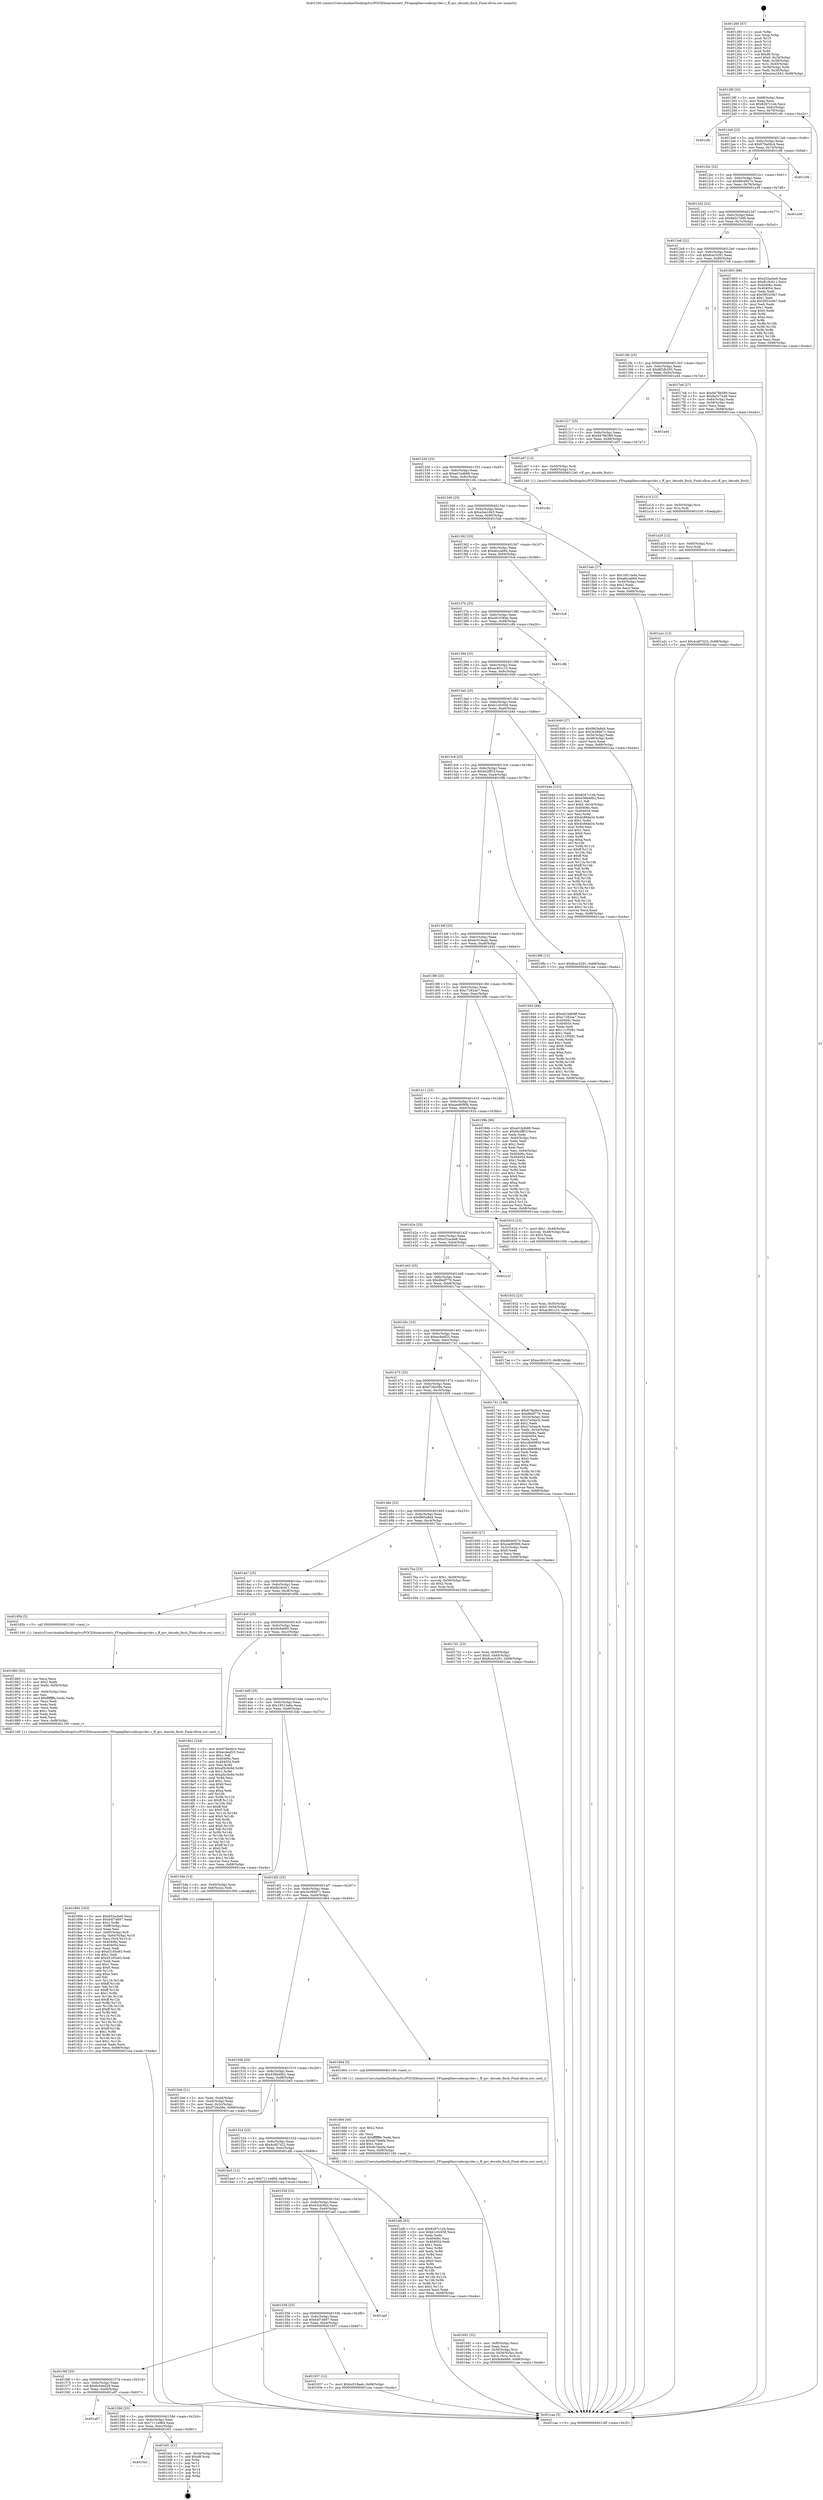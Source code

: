 digraph "0x401260" {
  label = "0x401260 (/mnt/c/Users/mathe/Desktop/tcc/POCII/binaries/extr_FFmpeglibavcodecqsvdec.c_ff_qsv_decode_flush_Final-ollvm.out::main(0))"
  labelloc = "t"
  node[shape=record]

  Entry [label="",width=0.3,height=0.3,shape=circle,fillcolor=black,style=filled]
  "0x40128f" [label="{
     0x40128f [23]\l
     | [instrs]\l
     &nbsp;&nbsp;0x40128f \<+3\>: mov -0x68(%rbp),%eax\l
     &nbsp;&nbsp;0x401292 \<+2\>: mov %eax,%ecx\l
     &nbsp;&nbsp;0x401294 \<+6\>: sub $0x8287c1d4,%ecx\l
     &nbsp;&nbsp;0x40129a \<+3\>: mov %eax,-0x6c(%rbp)\l
     &nbsp;&nbsp;0x40129d \<+3\>: mov %ecx,-0x70(%rbp)\l
     &nbsp;&nbsp;0x4012a0 \<+6\>: je 0000000000401c9c \<main+0xa3c\>\l
  }"]
  "0x401c9c" [label="{
     0x401c9c\l
  }", style=dashed]
  "0x4012a6" [label="{
     0x4012a6 [22]\l
     | [instrs]\l
     &nbsp;&nbsp;0x4012a6 \<+5\>: jmp 00000000004012ab \<main+0x4b\>\l
     &nbsp;&nbsp;0x4012ab \<+3\>: mov -0x6c(%rbp),%eax\l
     &nbsp;&nbsp;0x4012ae \<+5\>: sub $0x878a06c4,%eax\l
     &nbsp;&nbsp;0x4012b3 \<+3\>: mov %eax,-0x74(%rbp)\l
     &nbsp;&nbsp;0x4012b6 \<+6\>: je 0000000000401c06 \<main+0x9a6\>\l
  }"]
  Exit [label="",width=0.3,height=0.3,shape=circle,fillcolor=black,style=filled,peripheries=2]
  "0x401c06" [label="{
     0x401c06\l
  }", style=dashed]
  "0x4012bc" [label="{
     0x4012bc [22]\l
     | [instrs]\l
     &nbsp;&nbsp;0x4012bc \<+5\>: jmp 00000000004012c1 \<main+0x61\>\l
     &nbsp;&nbsp;0x4012c1 \<+3\>: mov -0x6c(%rbp),%eax\l
     &nbsp;&nbsp;0x4012c4 \<+5\>: sub $0x89cb927e,%eax\l
     &nbsp;&nbsp;0x4012c9 \<+3\>: mov %eax,-0x78(%rbp)\l
     &nbsp;&nbsp;0x4012cc \<+6\>: je 0000000000401a38 \<main+0x7d8\>\l
  }"]
  "0x4015a1" [label="{
     0x4015a1\l
  }", style=dashed]
  "0x401a38" [label="{
     0x401a38\l
  }", style=dashed]
  "0x4012d2" [label="{
     0x4012d2 [22]\l
     | [instrs]\l
     &nbsp;&nbsp;0x4012d2 \<+5\>: jmp 00000000004012d7 \<main+0x77\>\l
     &nbsp;&nbsp;0x4012d7 \<+3\>: mov -0x6c(%rbp),%eax\l
     &nbsp;&nbsp;0x4012da \<+5\>: sub $0x8a527449,%eax\l
     &nbsp;&nbsp;0x4012df \<+3\>: mov %eax,-0x7c(%rbp)\l
     &nbsp;&nbsp;0x4012e2 \<+6\>: je 0000000000401803 \<main+0x5a3\>\l
  }"]
  "0x401bf1" [label="{
     0x401bf1 [21]\l
     | [instrs]\l
     &nbsp;&nbsp;0x401bf1 \<+3\>: mov -0x34(%rbp),%eax\l
     &nbsp;&nbsp;0x401bf4 \<+7\>: add $0xd8,%rsp\l
     &nbsp;&nbsp;0x401bfb \<+1\>: pop %rbx\l
     &nbsp;&nbsp;0x401bfc \<+2\>: pop %r12\l
     &nbsp;&nbsp;0x401bfe \<+2\>: pop %r13\l
     &nbsp;&nbsp;0x401c00 \<+2\>: pop %r14\l
     &nbsp;&nbsp;0x401c02 \<+2\>: pop %r15\l
     &nbsp;&nbsp;0x401c04 \<+1\>: pop %rbp\l
     &nbsp;&nbsp;0x401c05 \<+1\>: ret\l
  }"]
  "0x401803" [label="{
     0x401803 [88]\l
     | [instrs]\l
     &nbsp;&nbsp;0x401803 \<+5\>: mov $0xd32acbe6,%eax\l
     &nbsp;&nbsp;0x401808 \<+5\>: mov $0xfb18c611,%ecx\l
     &nbsp;&nbsp;0x40180d \<+7\>: mov 0x40406c,%edx\l
     &nbsp;&nbsp;0x401814 \<+7\>: mov 0x404054,%esi\l
     &nbsp;&nbsp;0x40181b \<+2\>: mov %edx,%edi\l
     &nbsp;&nbsp;0x40181d \<+6\>: sub $0x5853c0b7,%edi\l
     &nbsp;&nbsp;0x401823 \<+3\>: sub $0x1,%edi\l
     &nbsp;&nbsp;0x401826 \<+6\>: add $0x5853c0b7,%edi\l
     &nbsp;&nbsp;0x40182c \<+3\>: imul %edi,%edx\l
     &nbsp;&nbsp;0x40182f \<+3\>: and $0x1,%edx\l
     &nbsp;&nbsp;0x401832 \<+3\>: cmp $0x0,%edx\l
     &nbsp;&nbsp;0x401835 \<+4\>: sete %r8b\l
     &nbsp;&nbsp;0x401839 \<+3\>: cmp $0xa,%esi\l
     &nbsp;&nbsp;0x40183c \<+4\>: setl %r9b\l
     &nbsp;&nbsp;0x401840 \<+3\>: mov %r8b,%r10b\l
     &nbsp;&nbsp;0x401843 \<+3\>: and %r9b,%r10b\l
     &nbsp;&nbsp;0x401846 \<+3\>: xor %r9b,%r8b\l
     &nbsp;&nbsp;0x401849 \<+3\>: or %r8b,%r10b\l
     &nbsp;&nbsp;0x40184c \<+4\>: test $0x1,%r10b\l
     &nbsp;&nbsp;0x401850 \<+3\>: cmovne %ecx,%eax\l
     &nbsp;&nbsp;0x401853 \<+3\>: mov %eax,-0x68(%rbp)\l
     &nbsp;&nbsp;0x401856 \<+5\>: jmp 0000000000401caa \<main+0xa4a\>\l
  }"]
  "0x4012e8" [label="{
     0x4012e8 [22]\l
     | [instrs]\l
     &nbsp;&nbsp;0x4012e8 \<+5\>: jmp 00000000004012ed \<main+0x8d\>\l
     &nbsp;&nbsp;0x4012ed \<+3\>: mov -0x6c(%rbp),%eax\l
     &nbsp;&nbsp;0x4012f0 \<+5\>: sub $0x8cec5291,%eax\l
     &nbsp;&nbsp;0x4012f5 \<+3\>: mov %eax,-0x80(%rbp)\l
     &nbsp;&nbsp;0x4012f8 \<+6\>: je 00000000004017e8 \<main+0x588\>\l
  }"]
  "0x401588" [label="{
     0x401588 [25]\l
     | [instrs]\l
     &nbsp;&nbsp;0x401588 \<+5\>: jmp 000000000040158d \<main+0x32d\>\l
     &nbsp;&nbsp;0x40158d \<+3\>: mov -0x6c(%rbp),%eax\l
     &nbsp;&nbsp;0x401590 \<+5\>: sub $0x7111e964,%eax\l
     &nbsp;&nbsp;0x401595 \<+6\>: mov %eax,-0xec(%rbp)\l
     &nbsp;&nbsp;0x40159b \<+6\>: je 0000000000401bf1 \<main+0x991\>\l
  }"]
  "0x4017e8" [label="{
     0x4017e8 [27]\l
     | [instrs]\l
     &nbsp;&nbsp;0x4017e8 \<+5\>: mov $0x9478b589,%eax\l
     &nbsp;&nbsp;0x4017ed \<+5\>: mov $0x8a527449,%ecx\l
     &nbsp;&nbsp;0x4017f2 \<+3\>: mov -0x64(%rbp),%edx\l
     &nbsp;&nbsp;0x4017f5 \<+3\>: cmp -0x58(%rbp),%edx\l
     &nbsp;&nbsp;0x4017f8 \<+3\>: cmovl %ecx,%eax\l
     &nbsp;&nbsp;0x4017fb \<+3\>: mov %eax,-0x68(%rbp)\l
     &nbsp;&nbsp;0x4017fe \<+5\>: jmp 0000000000401caa \<main+0xa4a\>\l
  }"]
  "0x4012fe" [label="{
     0x4012fe [25]\l
     | [instrs]\l
     &nbsp;&nbsp;0x4012fe \<+5\>: jmp 0000000000401303 \<main+0xa3\>\l
     &nbsp;&nbsp;0x401303 \<+3\>: mov -0x6c(%rbp),%eax\l
     &nbsp;&nbsp;0x401306 \<+5\>: sub $0x8f2db293,%eax\l
     &nbsp;&nbsp;0x40130b \<+6\>: mov %eax,-0x84(%rbp)\l
     &nbsp;&nbsp;0x401311 \<+6\>: je 0000000000401a44 \<main+0x7e4\>\l
  }"]
  "0x401a97" [label="{
     0x401a97\l
  }", style=dashed]
  "0x401a44" [label="{
     0x401a44\l
  }", style=dashed]
  "0x401317" [label="{
     0x401317 [25]\l
     | [instrs]\l
     &nbsp;&nbsp;0x401317 \<+5\>: jmp 000000000040131c \<main+0xbc\>\l
     &nbsp;&nbsp;0x40131c \<+3\>: mov -0x6c(%rbp),%eax\l
     &nbsp;&nbsp;0x40131f \<+5\>: sub $0x9478b589,%eax\l
     &nbsp;&nbsp;0x401324 \<+6\>: mov %eax,-0x88(%rbp)\l
     &nbsp;&nbsp;0x40132a \<+6\>: je 0000000000401a07 \<main+0x7a7\>\l
  }"]
  "0x401a2c" [label="{
     0x401a2c [12]\l
     | [instrs]\l
     &nbsp;&nbsp;0x401a2c \<+7\>: movl $0x4cd07422,-0x68(%rbp)\l
     &nbsp;&nbsp;0x401a33 \<+5\>: jmp 0000000000401caa \<main+0xa4a\>\l
  }"]
  "0x401a07" [label="{
     0x401a07 [13]\l
     | [instrs]\l
     &nbsp;&nbsp;0x401a07 \<+4\>: mov -0x50(%rbp),%rdi\l
     &nbsp;&nbsp;0x401a0b \<+4\>: mov -0x60(%rbp),%rsi\l
     &nbsp;&nbsp;0x401a0f \<+5\>: call 0000000000401240 \<ff_qsv_decode_flush\>\l
     | [calls]\l
     &nbsp;&nbsp;0x401240 \{1\} (/mnt/c/Users/mathe/Desktop/tcc/POCII/binaries/extr_FFmpeglibavcodecqsvdec.c_ff_qsv_decode_flush_Final-ollvm.out::ff_qsv_decode_flush)\l
  }"]
  "0x401330" [label="{
     0x401330 [25]\l
     | [instrs]\l
     &nbsp;&nbsp;0x401330 \<+5\>: jmp 0000000000401335 \<main+0xd5\>\l
     &nbsp;&nbsp;0x401335 \<+3\>: mov -0x6c(%rbp),%eax\l
     &nbsp;&nbsp;0x401338 \<+5\>: sub $0xa01bdb88,%eax\l
     &nbsp;&nbsp;0x40133d \<+6\>: mov %eax,-0x8c(%rbp)\l
     &nbsp;&nbsp;0x401343 \<+6\>: je 0000000000401c6c \<main+0xa0c\>\l
  }"]
  "0x401a20" [label="{
     0x401a20 [12]\l
     | [instrs]\l
     &nbsp;&nbsp;0x401a20 \<+4\>: mov -0x60(%rbp),%rsi\l
     &nbsp;&nbsp;0x401a24 \<+3\>: mov %rsi,%rdi\l
     &nbsp;&nbsp;0x401a27 \<+5\>: call 0000000000401030 \<free@plt\>\l
     | [calls]\l
     &nbsp;&nbsp;0x401030 \{1\} (unknown)\l
  }"]
  "0x401c6c" [label="{
     0x401c6c\l
  }", style=dashed]
  "0x401349" [label="{
     0x401349 [25]\l
     | [instrs]\l
     &nbsp;&nbsp;0x401349 \<+5\>: jmp 000000000040134e \<main+0xee\>\l
     &nbsp;&nbsp;0x40134e \<+3\>: mov -0x6c(%rbp),%eax\l
     &nbsp;&nbsp;0x401351 \<+5\>: sub $0xa2ea1843,%eax\l
     &nbsp;&nbsp;0x401356 \<+6\>: mov %eax,-0x90(%rbp)\l
     &nbsp;&nbsp;0x40135c \<+6\>: je 00000000004015ab \<main+0x34b\>\l
  }"]
  "0x401a14" [label="{
     0x401a14 [12]\l
     | [instrs]\l
     &nbsp;&nbsp;0x401a14 \<+4\>: mov -0x50(%rbp),%rsi\l
     &nbsp;&nbsp;0x401a18 \<+3\>: mov %rsi,%rdi\l
     &nbsp;&nbsp;0x401a1b \<+5\>: call 0000000000401030 \<free@plt\>\l
     | [calls]\l
     &nbsp;&nbsp;0x401030 \{1\} (unknown)\l
  }"]
  "0x4015ab" [label="{
     0x4015ab [27]\l
     | [instrs]\l
     &nbsp;&nbsp;0x4015ab \<+5\>: mov $0x18513e6a,%eax\l
     &nbsp;&nbsp;0x4015b0 \<+5\>: mov $0xa6cca664,%ecx\l
     &nbsp;&nbsp;0x4015b5 \<+3\>: mov -0x30(%rbp),%edx\l
     &nbsp;&nbsp;0x4015b8 \<+3\>: cmp $0x2,%edx\l
     &nbsp;&nbsp;0x4015bb \<+3\>: cmovne %ecx,%eax\l
     &nbsp;&nbsp;0x4015be \<+3\>: mov %eax,-0x68(%rbp)\l
     &nbsp;&nbsp;0x4015c1 \<+5\>: jmp 0000000000401caa \<main+0xa4a\>\l
  }"]
  "0x401362" [label="{
     0x401362 [25]\l
     | [instrs]\l
     &nbsp;&nbsp;0x401362 \<+5\>: jmp 0000000000401367 \<main+0x107\>\l
     &nbsp;&nbsp;0x401367 \<+3\>: mov -0x6c(%rbp),%eax\l
     &nbsp;&nbsp;0x40136a \<+5\>: sub $0xa6cca664,%eax\l
     &nbsp;&nbsp;0x40136f \<+6\>: mov %eax,-0x94(%rbp)\l
     &nbsp;&nbsp;0x401375 \<+6\>: je 00000000004015c6 \<main+0x366\>\l
  }"]
  "0x401caa" [label="{
     0x401caa [5]\l
     | [instrs]\l
     &nbsp;&nbsp;0x401caa \<+5\>: jmp 000000000040128f \<main+0x2f\>\l
  }"]
  "0x401260" [label="{
     0x401260 [47]\l
     | [instrs]\l
     &nbsp;&nbsp;0x401260 \<+1\>: push %rbp\l
     &nbsp;&nbsp;0x401261 \<+3\>: mov %rsp,%rbp\l
     &nbsp;&nbsp;0x401264 \<+2\>: push %r15\l
     &nbsp;&nbsp;0x401266 \<+2\>: push %r14\l
     &nbsp;&nbsp;0x401268 \<+2\>: push %r13\l
     &nbsp;&nbsp;0x40126a \<+2\>: push %r12\l
     &nbsp;&nbsp;0x40126c \<+1\>: push %rbx\l
     &nbsp;&nbsp;0x40126d \<+7\>: sub $0xd8,%rsp\l
     &nbsp;&nbsp;0x401274 \<+7\>: movl $0x0,-0x34(%rbp)\l
     &nbsp;&nbsp;0x40127b \<+3\>: mov %edi,-0x38(%rbp)\l
     &nbsp;&nbsp;0x40127e \<+4\>: mov %rsi,-0x40(%rbp)\l
     &nbsp;&nbsp;0x401282 \<+3\>: mov -0x38(%rbp),%edi\l
     &nbsp;&nbsp;0x401285 \<+3\>: mov %edi,-0x30(%rbp)\l
     &nbsp;&nbsp;0x401288 \<+7\>: movl $0xa2ea1843,-0x68(%rbp)\l
  }"]
  "0x40156f" [label="{
     0x40156f [25]\l
     | [instrs]\l
     &nbsp;&nbsp;0x40156f \<+5\>: jmp 0000000000401574 \<main+0x314\>\l
     &nbsp;&nbsp;0x401574 \<+3\>: mov -0x6c(%rbp),%eax\l
     &nbsp;&nbsp;0x401577 \<+5\>: sub $0x6c64ed28,%eax\l
     &nbsp;&nbsp;0x40157c \<+6\>: mov %eax,-0xe8(%rbp)\l
     &nbsp;&nbsp;0x401582 \<+6\>: je 0000000000401a97 \<main+0x837\>\l
  }"]
  "0x4015c6" [label="{
     0x4015c6\l
  }", style=dashed]
  "0x40137b" [label="{
     0x40137b [25]\l
     | [instrs]\l
     &nbsp;&nbsp;0x40137b \<+5\>: jmp 0000000000401380 \<main+0x120\>\l
     &nbsp;&nbsp;0x401380 \<+3\>: mov -0x6c(%rbp),%eax\l
     &nbsp;&nbsp;0x401383 \<+5\>: sub $0xa910384e,%eax\l
     &nbsp;&nbsp;0x401388 \<+6\>: mov %eax,-0x98(%rbp)\l
     &nbsp;&nbsp;0x40138e \<+6\>: je 0000000000401c8b \<main+0xa2b\>\l
  }"]
  "0x401937" [label="{
     0x401937 [12]\l
     | [instrs]\l
     &nbsp;&nbsp;0x401937 \<+7\>: movl $0xbc018aab,-0x68(%rbp)\l
     &nbsp;&nbsp;0x40193e \<+5\>: jmp 0000000000401caa \<main+0xa4a\>\l
  }"]
  "0x401c8b" [label="{
     0x401c8b\l
  }", style=dashed]
  "0x401394" [label="{
     0x401394 [25]\l
     | [instrs]\l
     &nbsp;&nbsp;0x401394 \<+5\>: jmp 0000000000401399 \<main+0x139\>\l
     &nbsp;&nbsp;0x401399 \<+3\>: mov -0x6c(%rbp),%eax\l
     &nbsp;&nbsp;0x40139c \<+5\>: sub $0xac461c15,%eax\l
     &nbsp;&nbsp;0x4013a1 \<+6\>: mov %eax,-0x9c(%rbp)\l
     &nbsp;&nbsp;0x4013a7 \<+6\>: je 0000000000401649 \<main+0x3e9\>\l
  }"]
  "0x401556" [label="{
     0x401556 [25]\l
     | [instrs]\l
     &nbsp;&nbsp;0x401556 \<+5\>: jmp 000000000040155b \<main+0x2fb\>\l
     &nbsp;&nbsp;0x40155b \<+3\>: mov -0x6c(%rbp),%eax\l
     &nbsp;&nbsp;0x40155e \<+5\>: sub $0x64f74697,%eax\l
     &nbsp;&nbsp;0x401563 \<+6\>: mov %eax,-0xe4(%rbp)\l
     &nbsp;&nbsp;0x401569 \<+6\>: je 0000000000401937 \<main+0x6d7\>\l
  }"]
  "0x401649" [label="{
     0x401649 [27]\l
     | [instrs]\l
     &nbsp;&nbsp;0x401649 \<+5\>: mov $0xf865a8d4,%eax\l
     &nbsp;&nbsp;0x40164e \<+5\>: mov $0x3e389d71,%ecx\l
     &nbsp;&nbsp;0x401653 \<+3\>: mov -0x54(%rbp),%edx\l
     &nbsp;&nbsp;0x401656 \<+3\>: cmp -0x48(%rbp),%edx\l
     &nbsp;&nbsp;0x401659 \<+3\>: cmovl %ecx,%eax\l
     &nbsp;&nbsp;0x40165c \<+3\>: mov %eax,-0x68(%rbp)\l
     &nbsp;&nbsp;0x40165f \<+5\>: jmp 0000000000401caa \<main+0xa4a\>\l
  }"]
  "0x4013ad" [label="{
     0x4013ad [25]\l
     | [instrs]\l
     &nbsp;&nbsp;0x4013ad \<+5\>: jmp 00000000004013b2 \<main+0x152\>\l
     &nbsp;&nbsp;0x4013b2 \<+3\>: mov -0x6c(%rbp),%eax\l
     &nbsp;&nbsp;0x4013b5 \<+5\>: sub $0xb1c0c056,%eax\l
     &nbsp;&nbsp;0x4013ba \<+6\>: mov %eax,-0xa0(%rbp)\l
     &nbsp;&nbsp;0x4013c0 \<+6\>: je 0000000000401b4e \<main+0x8ee\>\l
  }"]
  "0x401aef" [label="{
     0x401aef\l
  }", style=dashed]
  "0x401b4e" [label="{
     0x401b4e [151]\l
     | [instrs]\l
     &nbsp;&nbsp;0x401b4e \<+5\>: mov $0x8287c1d4,%eax\l
     &nbsp;&nbsp;0x401b53 \<+5\>: mov $0x436b46b2,%ecx\l
     &nbsp;&nbsp;0x401b58 \<+2\>: mov $0x1,%dl\l
     &nbsp;&nbsp;0x401b5a \<+7\>: movl $0x0,-0x34(%rbp)\l
     &nbsp;&nbsp;0x401b61 \<+7\>: mov 0x40406c,%esi\l
     &nbsp;&nbsp;0x401b68 \<+7\>: mov 0x404054,%edi\l
     &nbsp;&nbsp;0x401b6f \<+3\>: mov %esi,%r8d\l
     &nbsp;&nbsp;0x401b72 \<+7\>: add $0x4c89de34,%r8d\l
     &nbsp;&nbsp;0x401b79 \<+4\>: sub $0x1,%r8d\l
     &nbsp;&nbsp;0x401b7d \<+7\>: sub $0x4c89de34,%r8d\l
     &nbsp;&nbsp;0x401b84 \<+4\>: imul %r8d,%esi\l
     &nbsp;&nbsp;0x401b88 \<+3\>: and $0x1,%esi\l
     &nbsp;&nbsp;0x401b8b \<+3\>: cmp $0x0,%esi\l
     &nbsp;&nbsp;0x401b8e \<+4\>: sete %r9b\l
     &nbsp;&nbsp;0x401b92 \<+3\>: cmp $0xa,%edi\l
     &nbsp;&nbsp;0x401b95 \<+4\>: setl %r10b\l
     &nbsp;&nbsp;0x401b99 \<+3\>: mov %r9b,%r11b\l
     &nbsp;&nbsp;0x401b9c \<+4\>: xor $0xff,%r11b\l
     &nbsp;&nbsp;0x401ba0 \<+3\>: mov %r10b,%bl\l
     &nbsp;&nbsp;0x401ba3 \<+3\>: xor $0xff,%bl\l
     &nbsp;&nbsp;0x401ba6 \<+3\>: xor $0x1,%dl\l
     &nbsp;&nbsp;0x401ba9 \<+3\>: mov %r11b,%r14b\l
     &nbsp;&nbsp;0x401bac \<+4\>: and $0xff,%r14b\l
     &nbsp;&nbsp;0x401bb0 \<+3\>: and %dl,%r9b\l
     &nbsp;&nbsp;0x401bb3 \<+3\>: mov %bl,%r15b\l
     &nbsp;&nbsp;0x401bb6 \<+4\>: and $0xff,%r15b\l
     &nbsp;&nbsp;0x401bba \<+3\>: and %dl,%r10b\l
     &nbsp;&nbsp;0x401bbd \<+3\>: or %r9b,%r14b\l
     &nbsp;&nbsp;0x401bc0 \<+3\>: or %r10b,%r15b\l
     &nbsp;&nbsp;0x401bc3 \<+3\>: xor %r15b,%r14b\l
     &nbsp;&nbsp;0x401bc6 \<+3\>: or %bl,%r11b\l
     &nbsp;&nbsp;0x401bc9 \<+4\>: xor $0xff,%r11b\l
     &nbsp;&nbsp;0x401bcd \<+3\>: or $0x1,%dl\l
     &nbsp;&nbsp;0x401bd0 \<+3\>: and %dl,%r11b\l
     &nbsp;&nbsp;0x401bd3 \<+3\>: or %r11b,%r14b\l
     &nbsp;&nbsp;0x401bd6 \<+4\>: test $0x1,%r14b\l
     &nbsp;&nbsp;0x401bda \<+3\>: cmovne %ecx,%eax\l
     &nbsp;&nbsp;0x401bdd \<+3\>: mov %eax,-0x68(%rbp)\l
     &nbsp;&nbsp;0x401be0 \<+5\>: jmp 0000000000401caa \<main+0xa4a\>\l
  }"]
  "0x4013c6" [label="{
     0x4013c6 [25]\l
     | [instrs]\l
     &nbsp;&nbsp;0x4013c6 \<+5\>: jmp 00000000004013cb \<main+0x16b\>\l
     &nbsp;&nbsp;0x4013cb \<+3\>: mov -0x6c(%rbp),%eax\l
     &nbsp;&nbsp;0x4013ce \<+5\>: sub $0xbb2fff1f,%eax\l
     &nbsp;&nbsp;0x4013d3 \<+6\>: mov %eax,-0xa4(%rbp)\l
     &nbsp;&nbsp;0x4013d9 \<+6\>: je 00000000004019fb \<main+0x79b\>\l
  }"]
  "0x40153d" [label="{
     0x40153d [25]\l
     | [instrs]\l
     &nbsp;&nbsp;0x40153d \<+5\>: jmp 0000000000401542 \<main+0x2e2\>\l
     &nbsp;&nbsp;0x401542 \<+3\>: mov -0x6c(%rbp),%eax\l
     &nbsp;&nbsp;0x401545 \<+5\>: sub $0x63cb3fe3,%eax\l
     &nbsp;&nbsp;0x40154a \<+6\>: mov %eax,-0xe0(%rbp)\l
     &nbsp;&nbsp;0x401550 \<+6\>: je 0000000000401aef \<main+0x88f\>\l
  }"]
  "0x4019fb" [label="{
     0x4019fb [12]\l
     | [instrs]\l
     &nbsp;&nbsp;0x4019fb \<+7\>: movl $0x8cec5291,-0x68(%rbp)\l
     &nbsp;&nbsp;0x401a02 \<+5\>: jmp 0000000000401caa \<main+0xa4a\>\l
  }"]
  "0x4013df" [label="{
     0x4013df [25]\l
     | [instrs]\l
     &nbsp;&nbsp;0x4013df \<+5\>: jmp 00000000004013e4 \<main+0x184\>\l
     &nbsp;&nbsp;0x4013e4 \<+3\>: mov -0x6c(%rbp),%eax\l
     &nbsp;&nbsp;0x4013e7 \<+5\>: sub $0xbc018aab,%eax\l
     &nbsp;&nbsp;0x4013ec \<+6\>: mov %eax,-0xa8(%rbp)\l
     &nbsp;&nbsp;0x4013f2 \<+6\>: je 0000000000401943 \<main+0x6e3\>\l
  }"]
  "0x401afb" [label="{
     0x401afb [83]\l
     | [instrs]\l
     &nbsp;&nbsp;0x401afb \<+5\>: mov $0x8287c1d4,%eax\l
     &nbsp;&nbsp;0x401b00 \<+5\>: mov $0xb1c0c056,%ecx\l
     &nbsp;&nbsp;0x401b05 \<+2\>: xor %edx,%edx\l
     &nbsp;&nbsp;0x401b07 \<+7\>: mov 0x40406c,%esi\l
     &nbsp;&nbsp;0x401b0e \<+7\>: mov 0x404054,%edi\l
     &nbsp;&nbsp;0x401b15 \<+3\>: sub $0x1,%edx\l
     &nbsp;&nbsp;0x401b18 \<+3\>: mov %esi,%r8d\l
     &nbsp;&nbsp;0x401b1b \<+3\>: add %edx,%r8d\l
     &nbsp;&nbsp;0x401b1e \<+4\>: imul %r8d,%esi\l
     &nbsp;&nbsp;0x401b22 \<+3\>: and $0x1,%esi\l
     &nbsp;&nbsp;0x401b25 \<+3\>: cmp $0x0,%esi\l
     &nbsp;&nbsp;0x401b28 \<+4\>: sete %r9b\l
     &nbsp;&nbsp;0x401b2c \<+3\>: cmp $0xa,%edi\l
     &nbsp;&nbsp;0x401b2f \<+4\>: setl %r10b\l
     &nbsp;&nbsp;0x401b33 \<+3\>: mov %r9b,%r11b\l
     &nbsp;&nbsp;0x401b36 \<+3\>: and %r10b,%r11b\l
     &nbsp;&nbsp;0x401b39 \<+3\>: xor %r10b,%r9b\l
     &nbsp;&nbsp;0x401b3c \<+3\>: or %r9b,%r11b\l
     &nbsp;&nbsp;0x401b3f \<+4\>: test $0x1,%r11b\l
     &nbsp;&nbsp;0x401b43 \<+3\>: cmovne %ecx,%eax\l
     &nbsp;&nbsp;0x401b46 \<+3\>: mov %eax,-0x68(%rbp)\l
     &nbsp;&nbsp;0x401b49 \<+5\>: jmp 0000000000401caa \<main+0xa4a\>\l
  }"]
  "0x401943" [label="{
     0x401943 [88]\l
     | [instrs]\l
     &nbsp;&nbsp;0x401943 \<+5\>: mov $0xa01bdb88,%eax\l
     &nbsp;&nbsp;0x401948 \<+5\>: mov $0xc7282ae7,%ecx\l
     &nbsp;&nbsp;0x40194d \<+7\>: mov 0x40406c,%edx\l
     &nbsp;&nbsp;0x401954 \<+7\>: mov 0x404054,%esi\l
     &nbsp;&nbsp;0x40195b \<+2\>: mov %edx,%edi\l
     &nbsp;&nbsp;0x40195d \<+6\>: add $0x111f5081,%edi\l
     &nbsp;&nbsp;0x401963 \<+3\>: sub $0x1,%edi\l
     &nbsp;&nbsp;0x401966 \<+6\>: sub $0x111f5081,%edi\l
     &nbsp;&nbsp;0x40196c \<+3\>: imul %edi,%edx\l
     &nbsp;&nbsp;0x40196f \<+3\>: and $0x1,%edx\l
     &nbsp;&nbsp;0x401972 \<+3\>: cmp $0x0,%edx\l
     &nbsp;&nbsp;0x401975 \<+4\>: sete %r8b\l
     &nbsp;&nbsp;0x401979 \<+3\>: cmp $0xa,%esi\l
     &nbsp;&nbsp;0x40197c \<+4\>: setl %r9b\l
     &nbsp;&nbsp;0x401980 \<+3\>: mov %r8b,%r10b\l
     &nbsp;&nbsp;0x401983 \<+3\>: and %r9b,%r10b\l
     &nbsp;&nbsp;0x401986 \<+3\>: xor %r9b,%r8b\l
     &nbsp;&nbsp;0x401989 \<+3\>: or %r8b,%r10b\l
     &nbsp;&nbsp;0x40198c \<+4\>: test $0x1,%r10b\l
     &nbsp;&nbsp;0x401990 \<+3\>: cmovne %ecx,%eax\l
     &nbsp;&nbsp;0x401993 \<+3\>: mov %eax,-0x68(%rbp)\l
     &nbsp;&nbsp;0x401996 \<+5\>: jmp 0000000000401caa \<main+0xa4a\>\l
  }"]
  "0x4013f8" [label="{
     0x4013f8 [25]\l
     | [instrs]\l
     &nbsp;&nbsp;0x4013f8 \<+5\>: jmp 00000000004013fd \<main+0x19d\>\l
     &nbsp;&nbsp;0x4013fd \<+3\>: mov -0x6c(%rbp),%eax\l
     &nbsp;&nbsp;0x401400 \<+5\>: sub $0xc7282ae7,%eax\l
     &nbsp;&nbsp;0x401405 \<+6\>: mov %eax,-0xac(%rbp)\l
     &nbsp;&nbsp;0x40140b \<+6\>: je 000000000040199b \<main+0x73b\>\l
  }"]
  "0x401524" [label="{
     0x401524 [25]\l
     | [instrs]\l
     &nbsp;&nbsp;0x401524 \<+5\>: jmp 0000000000401529 \<main+0x2c9\>\l
     &nbsp;&nbsp;0x401529 \<+3\>: mov -0x6c(%rbp),%eax\l
     &nbsp;&nbsp;0x40152c \<+5\>: sub $0x4cd07422,%eax\l
     &nbsp;&nbsp;0x401531 \<+6\>: mov %eax,-0xdc(%rbp)\l
     &nbsp;&nbsp;0x401537 \<+6\>: je 0000000000401afb \<main+0x89b\>\l
  }"]
  "0x40199b" [label="{
     0x40199b [96]\l
     | [instrs]\l
     &nbsp;&nbsp;0x40199b \<+5\>: mov $0xa01bdb88,%eax\l
     &nbsp;&nbsp;0x4019a0 \<+5\>: mov $0xbb2fff1f,%ecx\l
     &nbsp;&nbsp;0x4019a5 \<+2\>: xor %edx,%edx\l
     &nbsp;&nbsp;0x4019a7 \<+3\>: mov -0x64(%rbp),%esi\l
     &nbsp;&nbsp;0x4019aa \<+2\>: mov %edx,%edi\l
     &nbsp;&nbsp;0x4019ac \<+3\>: sub $0x1,%edi\l
     &nbsp;&nbsp;0x4019af \<+2\>: sub %edi,%esi\l
     &nbsp;&nbsp;0x4019b1 \<+3\>: mov %esi,-0x64(%rbp)\l
     &nbsp;&nbsp;0x4019b4 \<+7\>: mov 0x40406c,%esi\l
     &nbsp;&nbsp;0x4019bb \<+7\>: mov 0x404054,%edi\l
     &nbsp;&nbsp;0x4019c2 \<+3\>: sub $0x1,%edx\l
     &nbsp;&nbsp;0x4019c5 \<+3\>: mov %esi,%r8d\l
     &nbsp;&nbsp;0x4019c8 \<+3\>: add %edx,%r8d\l
     &nbsp;&nbsp;0x4019cb \<+4\>: imul %r8d,%esi\l
     &nbsp;&nbsp;0x4019cf \<+3\>: and $0x1,%esi\l
     &nbsp;&nbsp;0x4019d2 \<+3\>: cmp $0x0,%esi\l
     &nbsp;&nbsp;0x4019d5 \<+4\>: sete %r9b\l
     &nbsp;&nbsp;0x4019d9 \<+3\>: cmp $0xa,%edi\l
     &nbsp;&nbsp;0x4019dc \<+4\>: setl %r10b\l
     &nbsp;&nbsp;0x4019e0 \<+3\>: mov %r9b,%r11b\l
     &nbsp;&nbsp;0x4019e3 \<+3\>: and %r10b,%r11b\l
     &nbsp;&nbsp;0x4019e6 \<+3\>: xor %r10b,%r9b\l
     &nbsp;&nbsp;0x4019e9 \<+3\>: or %r9b,%r11b\l
     &nbsp;&nbsp;0x4019ec \<+4\>: test $0x1,%r11b\l
     &nbsp;&nbsp;0x4019f0 \<+3\>: cmovne %ecx,%eax\l
     &nbsp;&nbsp;0x4019f3 \<+3\>: mov %eax,-0x68(%rbp)\l
     &nbsp;&nbsp;0x4019f6 \<+5\>: jmp 0000000000401caa \<main+0xa4a\>\l
  }"]
  "0x401411" [label="{
     0x401411 [25]\l
     | [instrs]\l
     &nbsp;&nbsp;0x401411 \<+5\>: jmp 0000000000401416 \<main+0x1b6\>\l
     &nbsp;&nbsp;0x401416 \<+3\>: mov -0x6c(%rbp),%eax\l
     &nbsp;&nbsp;0x401419 \<+5\>: sub $0xcee8090b,%eax\l
     &nbsp;&nbsp;0x40141e \<+6\>: mov %eax,-0xb0(%rbp)\l
     &nbsp;&nbsp;0x401424 \<+6\>: je 000000000040161b \<main+0x3bb\>\l
  }"]
  "0x401be5" [label="{
     0x401be5 [12]\l
     | [instrs]\l
     &nbsp;&nbsp;0x401be5 \<+7\>: movl $0x7111e964,-0x68(%rbp)\l
     &nbsp;&nbsp;0x401bec \<+5\>: jmp 0000000000401caa \<main+0xa4a\>\l
  }"]
  "0x40161b" [label="{
     0x40161b [23]\l
     | [instrs]\l
     &nbsp;&nbsp;0x40161b \<+7\>: movl $0x1,-0x48(%rbp)\l
     &nbsp;&nbsp;0x401622 \<+4\>: movslq -0x48(%rbp),%rax\l
     &nbsp;&nbsp;0x401626 \<+4\>: shl $0x2,%rax\l
     &nbsp;&nbsp;0x40162a \<+3\>: mov %rax,%rdi\l
     &nbsp;&nbsp;0x40162d \<+5\>: call 0000000000401050 \<malloc@plt\>\l
     | [calls]\l
     &nbsp;&nbsp;0x401050 \{1\} (unknown)\l
  }"]
  "0x40142a" [label="{
     0x40142a [25]\l
     | [instrs]\l
     &nbsp;&nbsp;0x40142a \<+5\>: jmp 000000000040142f \<main+0x1cf\>\l
     &nbsp;&nbsp;0x40142f \<+3\>: mov -0x6c(%rbp),%eax\l
     &nbsp;&nbsp;0x401432 \<+5\>: sub $0xd32acbe6,%eax\l
     &nbsp;&nbsp;0x401437 \<+6\>: mov %eax,-0xb4(%rbp)\l
     &nbsp;&nbsp;0x40143d \<+6\>: je 0000000000401c1f \<main+0x9bf\>\l
  }"]
  "0x401894" [label="{
     0x401894 [163]\l
     | [instrs]\l
     &nbsp;&nbsp;0x401894 \<+5\>: mov $0xd32acbe6,%ecx\l
     &nbsp;&nbsp;0x401899 \<+5\>: mov $0x64f74697,%edx\l
     &nbsp;&nbsp;0x40189e \<+3\>: mov $0x1,%r8b\l
     &nbsp;&nbsp;0x4018a1 \<+6\>: mov -0xf8(%rbp),%esi\l
     &nbsp;&nbsp;0x4018a7 \<+3\>: imul %eax,%esi\l
     &nbsp;&nbsp;0x4018aa \<+4\>: mov -0x60(%rbp),%r9\l
     &nbsp;&nbsp;0x4018ae \<+4\>: movslq -0x64(%rbp),%r10\l
     &nbsp;&nbsp;0x4018b2 \<+4\>: mov %esi,(%r9,%r10,4)\l
     &nbsp;&nbsp;0x4018b6 \<+7\>: mov 0x40406c,%eax\l
     &nbsp;&nbsp;0x4018bd \<+7\>: mov 0x404054,%esi\l
     &nbsp;&nbsp;0x4018c4 \<+2\>: mov %eax,%edi\l
     &nbsp;&nbsp;0x4018c6 \<+6\>: sub $0xd3165a93,%edi\l
     &nbsp;&nbsp;0x4018cc \<+3\>: sub $0x1,%edi\l
     &nbsp;&nbsp;0x4018cf \<+6\>: add $0xd3165a93,%edi\l
     &nbsp;&nbsp;0x4018d5 \<+3\>: imul %edi,%eax\l
     &nbsp;&nbsp;0x4018d8 \<+3\>: and $0x1,%eax\l
     &nbsp;&nbsp;0x4018db \<+3\>: cmp $0x0,%eax\l
     &nbsp;&nbsp;0x4018de \<+4\>: sete %r11b\l
     &nbsp;&nbsp;0x4018e2 \<+3\>: cmp $0xa,%esi\l
     &nbsp;&nbsp;0x4018e5 \<+3\>: setl %bl\l
     &nbsp;&nbsp;0x4018e8 \<+3\>: mov %r11b,%r14b\l
     &nbsp;&nbsp;0x4018eb \<+4\>: xor $0xff,%r14b\l
     &nbsp;&nbsp;0x4018ef \<+3\>: mov %bl,%r15b\l
     &nbsp;&nbsp;0x4018f2 \<+4\>: xor $0xff,%r15b\l
     &nbsp;&nbsp;0x4018f6 \<+4\>: xor $0x1,%r8b\l
     &nbsp;&nbsp;0x4018fa \<+3\>: mov %r14b,%r12b\l
     &nbsp;&nbsp;0x4018fd \<+4\>: and $0xff,%r12b\l
     &nbsp;&nbsp;0x401901 \<+3\>: and %r8b,%r11b\l
     &nbsp;&nbsp;0x401904 \<+3\>: mov %r15b,%r13b\l
     &nbsp;&nbsp;0x401907 \<+4\>: and $0xff,%r13b\l
     &nbsp;&nbsp;0x40190b \<+3\>: and %r8b,%bl\l
     &nbsp;&nbsp;0x40190e \<+3\>: or %r11b,%r12b\l
     &nbsp;&nbsp;0x401911 \<+3\>: or %bl,%r13b\l
     &nbsp;&nbsp;0x401914 \<+3\>: xor %r13b,%r12b\l
     &nbsp;&nbsp;0x401917 \<+3\>: or %r15b,%r14b\l
     &nbsp;&nbsp;0x40191a \<+4\>: xor $0xff,%r14b\l
     &nbsp;&nbsp;0x40191e \<+4\>: or $0x1,%r8b\l
     &nbsp;&nbsp;0x401922 \<+3\>: and %r8b,%r14b\l
     &nbsp;&nbsp;0x401925 \<+3\>: or %r14b,%r12b\l
     &nbsp;&nbsp;0x401928 \<+4\>: test $0x1,%r12b\l
     &nbsp;&nbsp;0x40192c \<+3\>: cmovne %edx,%ecx\l
     &nbsp;&nbsp;0x40192f \<+3\>: mov %ecx,-0x68(%rbp)\l
     &nbsp;&nbsp;0x401932 \<+5\>: jmp 0000000000401caa \<main+0xa4a\>\l
  }"]
  "0x401c1f" [label="{
     0x401c1f\l
  }", style=dashed]
  "0x401443" [label="{
     0x401443 [25]\l
     | [instrs]\l
     &nbsp;&nbsp;0x401443 \<+5\>: jmp 0000000000401448 \<main+0x1e8\>\l
     &nbsp;&nbsp;0x401448 \<+3\>: mov -0x6c(%rbp),%eax\l
     &nbsp;&nbsp;0x40144b \<+5\>: sub $0xdfedf776,%eax\l
     &nbsp;&nbsp;0x401450 \<+6\>: mov %eax,-0xb8(%rbp)\l
     &nbsp;&nbsp;0x401456 \<+6\>: je 00000000004017ae \<main+0x54e\>\l
  }"]
  "0x401860" [label="{
     0x401860 [52]\l
     | [instrs]\l
     &nbsp;&nbsp;0x401860 \<+2\>: xor %ecx,%ecx\l
     &nbsp;&nbsp;0x401862 \<+5\>: mov $0x2,%edx\l
     &nbsp;&nbsp;0x401867 \<+6\>: mov %edx,-0xf4(%rbp)\l
     &nbsp;&nbsp;0x40186d \<+1\>: cltd\l
     &nbsp;&nbsp;0x40186e \<+6\>: mov -0xf4(%rbp),%esi\l
     &nbsp;&nbsp;0x401874 \<+2\>: idiv %esi\l
     &nbsp;&nbsp;0x401876 \<+6\>: imul $0xfffffffe,%edx,%edx\l
     &nbsp;&nbsp;0x40187c \<+2\>: mov %ecx,%edi\l
     &nbsp;&nbsp;0x40187e \<+2\>: sub %edx,%edi\l
     &nbsp;&nbsp;0x401880 \<+2\>: mov %ecx,%edx\l
     &nbsp;&nbsp;0x401882 \<+3\>: sub $0x1,%edx\l
     &nbsp;&nbsp;0x401885 \<+2\>: add %edx,%edi\l
     &nbsp;&nbsp;0x401887 \<+2\>: sub %edi,%ecx\l
     &nbsp;&nbsp;0x401889 \<+6\>: mov %ecx,-0xf8(%rbp)\l
     &nbsp;&nbsp;0x40188f \<+5\>: call 0000000000401160 \<next_i\>\l
     | [calls]\l
     &nbsp;&nbsp;0x401160 \{1\} (/mnt/c/Users/mathe/Desktop/tcc/POCII/binaries/extr_FFmpeglibavcodecqsvdec.c_ff_qsv_decode_flush_Final-ollvm.out::next_i)\l
  }"]
  "0x4017ae" [label="{
     0x4017ae [12]\l
     | [instrs]\l
     &nbsp;&nbsp;0x4017ae \<+7\>: movl $0xac461c15,-0x68(%rbp)\l
     &nbsp;&nbsp;0x4017b5 \<+5\>: jmp 0000000000401caa \<main+0xa4a\>\l
  }"]
  "0x40145c" [label="{
     0x40145c [25]\l
     | [instrs]\l
     &nbsp;&nbsp;0x40145c \<+5\>: jmp 0000000000401461 \<main+0x201\>\l
     &nbsp;&nbsp;0x401461 \<+3\>: mov -0x6c(%rbp),%eax\l
     &nbsp;&nbsp;0x401464 \<+5\>: sub $0xec4eef25,%eax\l
     &nbsp;&nbsp;0x401469 \<+6\>: mov %eax,-0xbc(%rbp)\l
     &nbsp;&nbsp;0x40146f \<+6\>: je 0000000000401741 \<main+0x4e1\>\l
  }"]
  "0x4017d1" [label="{
     0x4017d1 [23]\l
     | [instrs]\l
     &nbsp;&nbsp;0x4017d1 \<+4\>: mov %rax,-0x60(%rbp)\l
     &nbsp;&nbsp;0x4017d5 \<+7\>: movl $0x0,-0x64(%rbp)\l
     &nbsp;&nbsp;0x4017dc \<+7\>: movl $0x8cec5291,-0x68(%rbp)\l
     &nbsp;&nbsp;0x4017e3 \<+5\>: jmp 0000000000401caa \<main+0xa4a\>\l
  }"]
  "0x401741" [label="{
     0x401741 [109]\l
     | [instrs]\l
     &nbsp;&nbsp;0x401741 \<+5\>: mov $0x878a06c4,%eax\l
     &nbsp;&nbsp;0x401746 \<+5\>: mov $0xdfedf776,%ecx\l
     &nbsp;&nbsp;0x40174b \<+3\>: mov -0x54(%rbp),%edx\l
     &nbsp;&nbsp;0x40174e \<+6\>: sub $0x27a5aecb,%edx\l
     &nbsp;&nbsp;0x401754 \<+3\>: add $0x1,%edx\l
     &nbsp;&nbsp;0x401757 \<+6\>: add $0x27a5aecb,%edx\l
     &nbsp;&nbsp;0x40175d \<+3\>: mov %edx,-0x54(%rbp)\l
     &nbsp;&nbsp;0x401760 \<+7\>: mov 0x40406c,%edx\l
     &nbsp;&nbsp;0x401767 \<+7\>: mov 0x404054,%esi\l
     &nbsp;&nbsp;0x40176e \<+2\>: mov %edx,%edi\l
     &nbsp;&nbsp;0x401770 \<+6\>: sub $0xcdb6985d,%edi\l
     &nbsp;&nbsp;0x401776 \<+3\>: sub $0x1,%edi\l
     &nbsp;&nbsp;0x401779 \<+6\>: add $0xcdb6985d,%edi\l
     &nbsp;&nbsp;0x40177f \<+3\>: imul %edi,%edx\l
     &nbsp;&nbsp;0x401782 \<+3\>: and $0x1,%edx\l
     &nbsp;&nbsp;0x401785 \<+3\>: cmp $0x0,%edx\l
     &nbsp;&nbsp;0x401788 \<+4\>: sete %r8b\l
     &nbsp;&nbsp;0x40178c \<+3\>: cmp $0xa,%esi\l
     &nbsp;&nbsp;0x40178f \<+4\>: setl %r9b\l
     &nbsp;&nbsp;0x401793 \<+3\>: mov %r8b,%r10b\l
     &nbsp;&nbsp;0x401796 \<+3\>: and %r9b,%r10b\l
     &nbsp;&nbsp;0x401799 \<+3\>: xor %r9b,%r8b\l
     &nbsp;&nbsp;0x40179c \<+3\>: or %r8b,%r10b\l
     &nbsp;&nbsp;0x40179f \<+4\>: test $0x1,%r10b\l
     &nbsp;&nbsp;0x4017a3 \<+3\>: cmovne %ecx,%eax\l
     &nbsp;&nbsp;0x4017a6 \<+3\>: mov %eax,-0x68(%rbp)\l
     &nbsp;&nbsp;0x4017a9 \<+5\>: jmp 0000000000401caa \<main+0xa4a\>\l
  }"]
  "0x401475" [label="{
     0x401475 [25]\l
     | [instrs]\l
     &nbsp;&nbsp;0x401475 \<+5\>: jmp 000000000040147a \<main+0x21a\>\l
     &nbsp;&nbsp;0x40147a \<+3\>: mov -0x6c(%rbp),%eax\l
     &nbsp;&nbsp;0x40147d \<+5\>: sub $0xf726a58e,%eax\l
     &nbsp;&nbsp;0x401482 \<+6\>: mov %eax,-0xc0(%rbp)\l
     &nbsp;&nbsp;0x401488 \<+6\>: je 0000000000401600 \<main+0x3a0\>\l
  }"]
  "0x401691" [label="{
     0x401691 [32]\l
     | [instrs]\l
     &nbsp;&nbsp;0x401691 \<+6\>: mov -0xf0(%rbp),%ecx\l
     &nbsp;&nbsp;0x401697 \<+3\>: imul %eax,%ecx\l
     &nbsp;&nbsp;0x40169a \<+4\>: mov -0x50(%rbp),%rsi\l
     &nbsp;&nbsp;0x40169e \<+4\>: movslq -0x54(%rbp),%rdi\l
     &nbsp;&nbsp;0x4016a2 \<+3\>: mov %ecx,(%rsi,%rdi,4)\l
     &nbsp;&nbsp;0x4016a5 \<+7\>: movl $0x9c6e660,-0x68(%rbp)\l
     &nbsp;&nbsp;0x4016ac \<+5\>: jmp 0000000000401caa \<main+0xa4a\>\l
  }"]
  "0x401600" [label="{
     0x401600 [27]\l
     | [instrs]\l
     &nbsp;&nbsp;0x401600 \<+5\>: mov $0x89cb927e,%eax\l
     &nbsp;&nbsp;0x401605 \<+5\>: mov $0xcee8090b,%ecx\l
     &nbsp;&nbsp;0x40160a \<+3\>: mov -0x2c(%rbp),%edx\l
     &nbsp;&nbsp;0x40160d \<+3\>: cmp $0x0,%edx\l
     &nbsp;&nbsp;0x401610 \<+3\>: cmove %ecx,%eax\l
     &nbsp;&nbsp;0x401613 \<+3\>: mov %eax,-0x68(%rbp)\l
     &nbsp;&nbsp;0x401616 \<+5\>: jmp 0000000000401caa \<main+0xa4a\>\l
  }"]
  "0x40148e" [label="{
     0x40148e [25]\l
     | [instrs]\l
     &nbsp;&nbsp;0x40148e \<+5\>: jmp 0000000000401493 \<main+0x233\>\l
     &nbsp;&nbsp;0x401493 \<+3\>: mov -0x6c(%rbp),%eax\l
     &nbsp;&nbsp;0x401496 \<+5\>: sub $0xf865a8d4,%eax\l
     &nbsp;&nbsp;0x40149b \<+6\>: mov %eax,-0xc4(%rbp)\l
     &nbsp;&nbsp;0x4014a1 \<+6\>: je 00000000004017ba \<main+0x55a\>\l
  }"]
  "0x401669" [label="{
     0x401669 [40]\l
     | [instrs]\l
     &nbsp;&nbsp;0x401669 \<+5\>: mov $0x2,%ecx\l
     &nbsp;&nbsp;0x40166e \<+1\>: cltd\l
     &nbsp;&nbsp;0x40166f \<+2\>: idiv %ecx\l
     &nbsp;&nbsp;0x401671 \<+6\>: imul $0xfffffffe,%edx,%ecx\l
     &nbsp;&nbsp;0x401677 \<+6\>: sub $0xde7deefa,%ecx\l
     &nbsp;&nbsp;0x40167d \<+3\>: add $0x1,%ecx\l
     &nbsp;&nbsp;0x401680 \<+6\>: add $0xde7deefa,%ecx\l
     &nbsp;&nbsp;0x401686 \<+6\>: mov %ecx,-0xf0(%rbp)\l
     &nbsp;&nbsp;0x40168c \<+5\>: call 0000000000401160 \<next_i\>\l
     | [calls]\l
     &nbsp;&nbsp;0x401160 \{1\} (/mnt/c/Users/mathe/Desktop/tcc/POCII/binaries/extr_FFmpeglibavcodecqsvdec.c_ff_qsv_decode_flush_Final-ollvm.out::next_i)\l
  }"]
  "0x4017ba" [label="{
     0x4017ba [23]\l
     | [instrs]\l
     &nbsp;&nbsp;0x4017ba \<+7\>: movl $0x1,-0x58(%rbp)\l
     &nbsp;&nbsp;0x4017c1 \<+4\>: movslq -0x58(%rbp),%rax\l
     &nbsp;&nbsp;0x4017c5 \<+4\>: shl $0x2,%rax\l
     &nbsp;&nbsp;0x4017c9 \<+3\>: mov %rax,%rdi\l
     &nbsp;&nbsp;0x4017cc \<+5\>: call 0000000000401050 \<malloc@plt\>\l
     | [calls]\l
     &nbsp;&nbsp;0x401050 \{1\} (unknown)\l
  }"]
  "0x4014a7" [label="{
     0x4014a7 [25]\l
     | [instrs]\l
     &nbsp;&nbsp;0x4014a7 \<+5\>: jmp 00000000004014ac \<main+0x24c\>\l
     &nbsp;&nbsp;0x4014ac \<+3\>: mov -0x6c(%rbp),%eax\l
     &nbsp;&nbsp;0x4014af \<+5\>: sub $0xfb18c611,%eax\l
     &nbsp;&nbsp;0x4014b4 \<+6\>: mov %eax,-0xc8(%rbp)\l
     &nbsp;&nbsp;0x4014ba \<+6\>: je 000000000040185b \<main+0x5fb\>\l
  }"]
  "0x40150b" [label="{
     0x40150b [25]\l
     | [instrs]\l
     &nbsp;&nbsp;0x40150b \<+5\>: jmp 0000000000401510 \<main+0x2b0\>\l
     &nbsp;&nbsp;0x401510 \<+3\>: mov -0x6c(%rbp),%eax\l
     &nbsp;&nbsp;0x401513 \<+5\>: sub $0x436b46b2,%eax\l
     &nbsp;&nbsp;0x401518 \<+6\>: mov %eax,-0xd8(%rbp)\l
     &nbsp;&nbsp;0x40151e \<+6\>: je 0000000000401be5 \<main+0x985\>\l
  }"]
  "0x40185b" [label="{
     0x40185b [5]\l
     | [instrs]\l
     &nbsp;&nbsp;0x40185b \<+5\>: call 0000000000401160 \<next_i\>\l
     | [calls]\l
     &nbsp;&nbsp;0x401160 \{1\} (/mnt/c/Users/mathe/Desktop/tcc/POCII/binaries/extr_FFmpeglibavcodecqsvdec.c_ff_qsv_decode_flush_Final-ollvm.out::next_i)\l
  }"]
  "0x4014c0" [label="{
     0x4014c0 [25]\l
     | [instrs]\l
     &nbsp;&nbsp;0x4014c0 \<+5\>: jmp 00000000004014c5 \<main+0x265\>\l
     &nbsp;&nbsp;0x4014c5 \<+3\>: mov -0x6c(%rbp),%eax\l
     &nbsp;&nbsp;0x4014c8 \<+5\>: sub $0x9c6e660,%eax\l
     &nbsp;&nbsp;0x4014cd \<+6\>: mov %eax,-0xcc(%rbp)\l
     &nbsp;&nbsp;0x4014d3 \<+6\>: je 00000000004016b1 \<main+0x451\>\l
  }"]
  "0x401664" [label="{
     0x401664 [5]\l
     | [instrs]\l
     &nbsp;&nbsp;0x401664 \<+5\>: call 0000000000401160 \<next_i\>\l
     | [calls]\l
     &nbsp;&nbsp;0x401160 \{1\} (/mnt/c/Users/mathe/Desktop/tcc/POCII/binaries/extr_FFmpeglibavcodecqsvdec.c_ff_qsv_decode_flush_Final-ollvm.out::next_i)\l
  }"]
  "0x4016b1" [label="{
     0x4016b1 [144]\l
     | [instrs]\l
     &nbsp;&nbsp;0x4016b1 \<+5\>: mov $0x878a06c4,%eax\l
     &nbsp;&nbsp;0x4016b6 \<+5\>: mov $0xec4eef25,%ecx\l
     &nbsp;&nbsp;0x4016bb \<+2\>: mov $0x1,%dl\l
     &nbsp;&nbsp;0x4016bd \<+7\>: mov 0x40406c,%esi\l
     &nbsp;&nbsp;0x4016c4 \<+7\>: mov 0x404054,%edi\l
     &nbsp;&nbsp;0x4016cb \<+3\>: mov %esi,%r8d\l
     &nbsp;&nbsp;0x4016ce \<+7\>: add $0xaf2c9c6d,%r8d\l
     &nbsp;&nbsp;0x4016d5 \<+4\>: sub $0x1,%r8d\l
     &nbsp;&nbsp;0x4016d9 \<+7\>: sub $0xaf2c9c6d,%r8d\l
     &nbsp;&nbsp;0x4016e0 \<+4\>: imul %r8d,%esi\l
     &nbsp;&nbsp;0x4016e4 \<+3\>: and $0x1,%esi\l
     &nbsp;&nbsp;0x4016e7 \<+3\>: cmp $0x0,%esi\l
     &nbsp;&nbsp;0x4016ea \<+4\>: sete %r9b\l
     &nbsp;&nbsp;0x4016ee \<+3\>: cmp $0xa,%edi\l
     &nbsp;&nbsp;0x4016f1 \<+4\>: setl %r10b\l
     &nbsp;&nbsp;0x4016f5 \<+3\>: mov %r9b,%r11b\l
     &nbsp;&nbsp;0x4016f8 \<+4\>: xor $0xff,%r11b\l
     &nbsp;&nbsp;0x4016fc \<+3\>: mov %r10b,%bl\l
     &nbsp;&nbsp;0x4016ff \<+3\>: xor $0xff,%bl\l
     &nbsp;&nbsp;0x401702 \<+3\>: xor $0x0,%dl\l
     &nbsp;&nbsp;0x401705 \<+3\>: mov %r11b,%r14b\l
     &nbsp;&nbsp;0x401708 \<+4\>: and $0x0,%r14b\l
     &nbsp;&nbsp;0x40170c \<+3\>: and %dl,%r9b\l
     &nbsp;&nbsp;0x40170f \<+3\>: mov %bl,%r15b\l
     &nbsp;&nbsp;0x401712 \<+4\>: and $0x0,%r15b\l
     &nbsp;&nbsp;0x401716 \<+3\>: and %dl,%r10b\l
     &nbsp;&nbsp;0x401719 \<+3\>: or %r9b,%r14b\l
     &nbsp;&nbsp;0x40171c \<+3\>: or %r10b,%r15b\l
     &nbsp;&nbsp;0x40171f \<+3\>: xor %r15b,%r14b\l
     &nbsp;&nbsp;0x401722 \<+3\>: or %bl,%r11b\l
     &nbsp;&nbsp;0x401725 \<+4\>: xor $0xff,%r11b\l
     &nbsp;&nbsp;0x401729 \<+3\>: or $0x0,%dl\l
     &nbsp;&nbsp;0x40172c \<+3\>: and %dl,%r11b\l
     &nbsp;&nbsp;0x40172f \<+3\>: or %r11b,%r14b\l
     &nbsp;&nbsp;0x401732 \<+4\>: test $0x1,%r14b\l
     &nbsp;&nbsp;0x401736 \<+3\>: cmovne %ecx,%eax\l
     &nbsp;&nbsp;0x401739 \<+3\>: mov %eax,-0x68(%rbp)\l
     &nbsp;&nbsp;0x40173c \<+5\>: jmp 0000000000401caa \<main+0xa4a\>\l
  }"]
  "0x4014d9" [label="{
     0x4014d9 [25]\l
     | [instrs]\l
     &nbsp;&nbsp;0x4014d9 \<+5\>: jmp 00000000004014de \<main+0x27e\>\l
     &nbsp;&nbsp;0x4014de \<+3\>: mov -0x6c(%rbp),%eax\l
     &nbsp;&nbsp;0x4014e1 \<+5\>: sub $0x18513e6a,%eax\l
     &nbsp;&nbsp;0x4014e6 \<+6\>: mov %eax,-0xd0(%rbp)\l
     &nbsp;&nbsp;0x4014ec \<+6\>: je 00000000004015de \<main+0x37e\>\l
  }"]
  "0x401632" [label="{
     0x401632 [23]\l
     | [instrs]\l
     &nbsp;&nbsp;0x401632 \<+4\>: mov %rax,-0x50(%rbp)\l
     &nbsp;&nbsp;0x401636 \<+7\>: movl $0x0,-0x54(%rbp)\l
     &nbsp;&nbsp;0x40163d \<+7\>: movl $0xac461c15,-0x68(%rbp)\l
     &nbsp;&nbsp;0x401644 \<+5\>: jmp 0000000000401caa \<main+0xa4a\>\l
  }"]
  "0x4015de" [label="{
     0x4015de [13]\l
     | [instrs]\l
     &nbsp;&nbsp;0x4015de \<+4\>: mov -0x40(%rbp),%rax\l
     &nbsp;&nbsp;0x4015e2 \<+4\>: mov 0x8(%rax),%rdi\l
     &nbsp;&nbsp;0x4015e6 \<+5\>: call 0000000000401060 \<atoi@plt\>\l
     | [calls]\l
     &nbsp;&nbsp;0x401060 \{1\} (unknown)\l
  }"]
  "0x4014f2" [label="{
     0x4014f2 [25]\l
     | [instrs]\l
     &nbsp;&nbsp;0x4014f2 \<+5\>: jmp 00000000004014f7 \<main+0x297\>\l
     &nbsp;&nbsp;0x4014f7 \<+3\>: mov -0x6c(%rbp),%eax\l
     &nbsp;&nbsp;0x4014fa \<+5\>: sub $0x3e389d71,%eax\l
     &nbsp;&nbsp;0x4014ff \<+6\>: mov %eax,-0xd4(%rbp)\l
     &nbsp;&nbsp;0x401505 \<+6\>: je 0000000000401664 \<main+0x404\>\l
  }"]
  "0x4015eb" [label="{
     0x4015eb [21]\l
     | [instrs]\l
     &nbsp;&nbsp;0x4015eb \<+3\>: mov %eax,-0x44(%rbp)\l
     &nbsp;&nbsp;0x4015ee \<+3\>: mov -0x44(%rbp),%eax\l
     &nbsp;&nbsp;0x4015f1 \<+3\>: mov %eax,-0x2c(%rbp)\l
     &nbsp;&nbsp;0x4015f4 \<+7\>: movl $0xf726a58e,-0x68(%rbp)\l
     &nbsp;&nbsp;0x4015fb \<+5\>: jmp 0000000000401caa \<main+0xa4a\>\l
  }"]
  Entry -> "0x401260" [label=" 1"]
  "0x40128f" -> "0x401c9c" [label=" 0"]
  "0x40128f" -> "0x4012a6" [label=" 24"]
  "0x401bf1" -> Exit [label=" 1"]
  "0x4012a6" -> "0x401c06" [label=" 0"]
  "0x4012a6" -> "0x4012bc" [label=" 24"]
  "0x401588" -> "0x4015a1" [label=" 0"]
  "0x4012bc" -> "0x401a38" [label=" 0"]
  "0x4012bc" -> "0x4012d2" [label=" 24"]
  "0x401588" -> "0x401bf1" [label=" 1"]
  "0x4012d2" -> "0x401803" [label=" 1"]
  "0x4012d2" -> "0x4012e8" [label=" 23"]
  "0x40156f" -> "0x401588" [label=" 1"]
  "0x4012e8" -> "0x4017e8" [label=" 2"]
  "0x4012e8" -> "0x4012fe" [label=" 21"]
  "0x40156f" -> "0x401a97" [label=" 0"]
  "0x4012fe" -> "0x401a44" [label=" 0"]
  "0x4012fe" -> "0x401317" [label=" 21"]
  "0x401be5" -> "0x401caa" [label=" 1"]
  "0x401317" -> "0x401a07" [label=" 1"]
  "0x401317" -> "0x401330" [label=" 20"]
  "0x401b4e" -> "0x401caa" [label=" 1"]
  "0x401330" -> "0x401c6c" [label=" 0"]
  "0x401330" -> "0x401349" [label=" 20"]
  "0x401afb" -> "0x401caa" [label=" 1"]
  "0x401349" -> "0x4015ab" [label=" 1"]
  "0x401349" -> "0x401362" [label=" 19"]
  "0x4015ab" -> "0x401caa" [label=" 1"]
  "0x401260" -> "0x40128f" [label=" 1"]
  "0x401caa" -> "0x40128f" [label=" 23"]
  "0x401a2c" -> "0x401caa" [label=" 1"]
  "0x401362" -> "0x4015c6" [label=" 0"]
  "0x401362" -> "0x40137b" [label=" 19"]
  "0x401a20" -> "0x401a2c" [label=" 1"]
  "0x40137b" -> "0x401c8b" [label=" 0"]
  "0x40137b" -> "0x401394" [label=" 19"]
  "0x401a14" -> "0x401a20" [label=" 1"]
  "0x401394" -> "0x401649" [label=" 2"]
  "0x401394" -> "0x4013ad" [label=" 17"]
  "0x4019fb" -> "0x401caa" [label=" 1"]
  "0x4013ad" -> "0x401b4e" [label=" 1"]
  "0x4013ad" -> "0x4013c6" [label=" 16"]
  "0x40199b" -> "0x401caa" [label=" 1"]
  "0x4013c6" -> "0x4019fb" [label=" 1"]
  "0x4013c6" -> "0x4013df" [label=" 15"]
  "0x401937" -> "0x401caa" [label=" 1"]
  "0x4013df" -> "0x401943" [label=" 1"]
  "0x4013df" -> "0x4013f8" [label=" 14"]
  "0x401556" -> "0x40156f" [label=" 1"]
  "0x4013f8" -> "0x40199b" [label=" 1"]
  "0x4013f8" -> "0x401411" [label=" 13"]
  "0x401a07" -> "0x401a14" [label=" 1"]
  "0x401411" -> "0x40161b" [label=" 1"]
  "0x401411" -> "0x40142a" [label=" 12"]
  "0x40153d" -> "0x401556" [label=" 2"]
  "0x40142a" -> "0x401c1f" [label=" 0"]
  "0x40142a" -> "0x401443" [label=" 12"]
  "0x401943" -> "0x401caa" [label=" 1"]
  "0x401443" -> "0x4017ae" [label=" 1"]
  "0x401443" -> "0x40145c" [label=" 11"]
  "0x401524" -> "0x40153d" [label=" 2"]
  "0x40145c" -> "0x401741" [label=" 1"]
  "0x40145c" -> "0x401475" [label=" 10"]
  "0x401524" -> "0x401afb" [label=" 1"]
  "0x401475" -> "0x401600" [label=" 1"]
  "0x401475" -> "0x40148e" [label=" 9"]
  "0x401556" -> "0x401937" [label=" 1"]
  "0x40148e" -> "0x4017ba" [label=" 1"]
  "0x40148e" -> "0x4014a7" [label=" 8"]
  "0x40150b" -> "0x401524" [label=" 3"]
  "0x4014a7" -> "0x40185b" [label=" 1"]
  "0x4014a7" -> "0x4014c0" [label=" 7"]
  "0x40150b" -> "0x401be5" [label=" 1"]
  "0x4014c0" -> "0x4016b1" [label=" 1"]
  "0x4014c0" -> "0x4014d9" [label=" 6"]
  "0x40153d" -> "0x401aef" [label=" 0"]
  "0x4014d9" -> "0x4015de" [label=" 1"]
  "0x4014d9" -> "0x4014f2" [label=" 5"]
  "0x4015de" -> "0x4015eb" [label=" 1"]
  "0x4015eb" -> "0x401caa" [label=" 1"]
  "0x401600" -> "0x401caa" [label=" 1"]
  "0x40161b" -> "0x401632" [label=" 1"]
  "0x401632" -> "0x401caa" [label=" 1"]
  "0x401649" -> "0x401caa" [label=" 2"]
  "0x401894" -> "0x401caa" [label=" 1"]
  "0x4014f2" -> "0x401664" [label=" 1"]
  "0x4014f2" -> "0x40150b" [label=" 4"]
  "0x401664" -> "0x401669" [label=" 1"]
  "0x401669" -> "0x401691" [label=" 1"]
  "0x401691" -> "0x401caa" [label=" 1"]
  "0x4016b1" -> "0x401caa" [label=" 1"]
  "0x401741" -> "0x401caa" [label=" 1"]
  "0x4017ae" -> "0x401caa" [label=" 1"]
  "0x4017ba" -> "0x4017d1" [label=" 1"]
  "0x4017d1" -> "0x401caa" [label=" 1"]
  "0x4017e8" -> "0x401caa" [label=" 2"]
  "0x401803" -> "0x401caa" [label=" 1"]
  "0x40185b" -> "0x401860" [label=" 1"]
  "0x401860" -> "0x401894" [label=" 1"]
}
